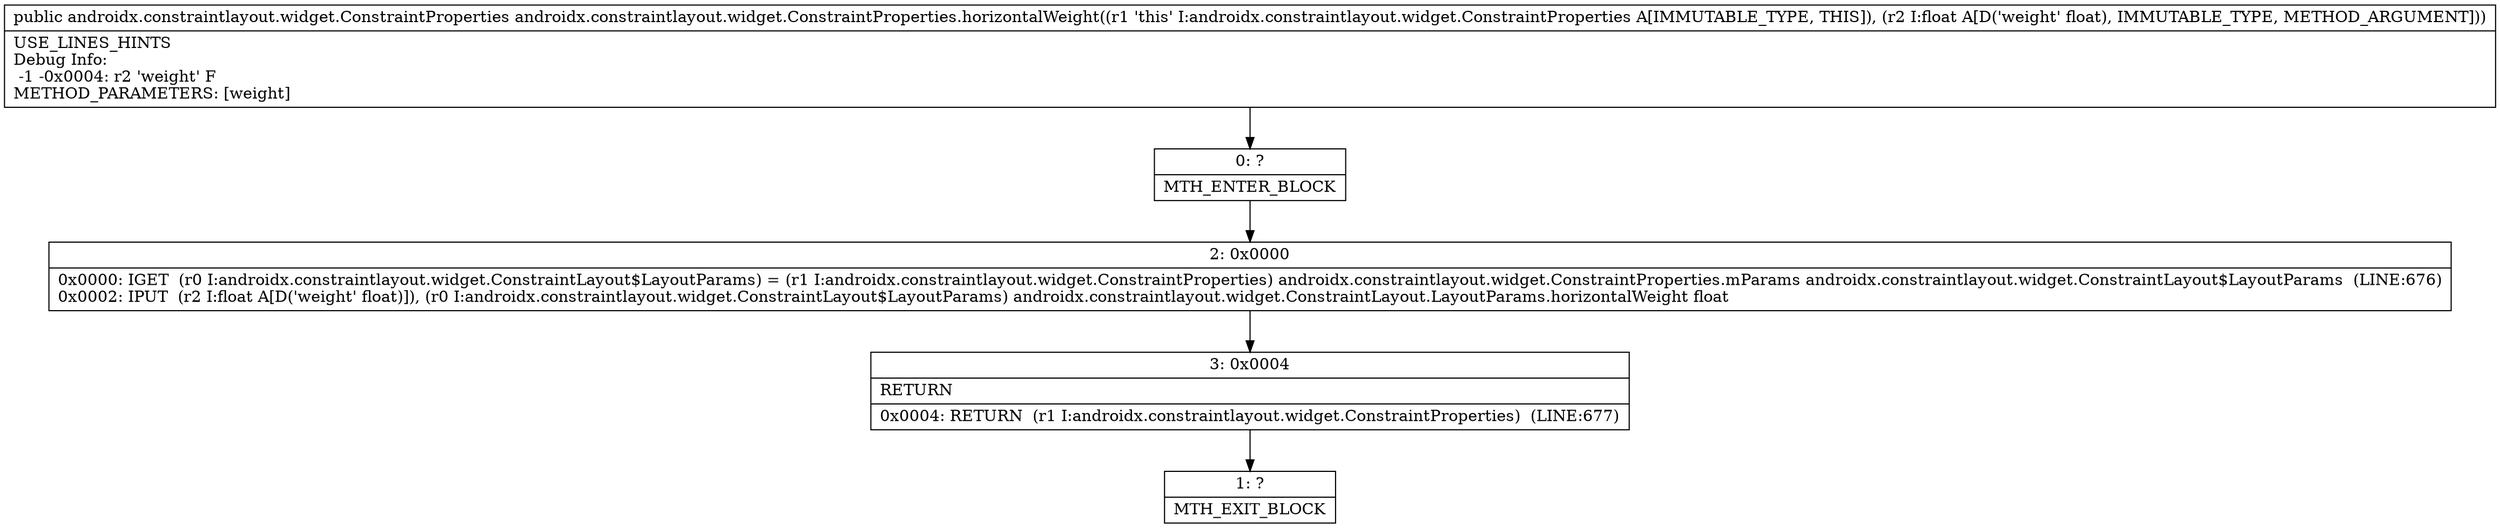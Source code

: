 digraph "CFG forandroidx.constraintlayout.widget.ConstraintProperties.horizontalWeight(F)Landroidx\/constraintlayout\/widget\/ConstraintProperties;" {
Node_0 [shape=record,label="{0\:\ ?|MTH_ENTER_BLOCK\l}"];
Node_2 [shape=record,label="{2\:\ 0x0000|0x0000: IGET  (r0 I:androidx.constraintlayout.widget.ConstraintLayout$LayoutParams) = (r1 I:androidx.constraintlayout.widget.ConstraintProperties) androidx.constraintlayout.widget.ConstraintProperties.mParams androidx.constraintlayout.widget.ConstraintLayout$LayoutParams  (LINE:676)\l0x0002: IPUT  (r2 I:float A[D('weight' float)]), (r0 I:androidx.constraintlayout.widget.ConstraintLayout$LayoutParams) androidx.constraintlayout.widget.ConstraintLayout.LayoutParams.horizontalWeight float \l}"];
Node_3 [shape=record,label="{3\:\ 0x0004|RETURN\l|0x0004: RETURN  (r1 I:androidx.constraintlayout.widget.ConstraintProperties)  (LINE:677)\l}"];
Node_1 [shape=record,label="{1\:\ ?|MTH_EXIT_BLOCK\l}"];
MethodNode[shape=record,label="{public androidx.constraintlayout.widget.ConstraintProperties androidx.constraintlayout.widget.ConstraintProperties.horizontalWeight((r1 'this' I:androidx.constraintlayout.widget.ConstraintProperties A[IMMUTABLE_TYPE, THIS]), (r2 I:float A[D('weight' float), IMMUTABLE_TYPE, METHOD_ARGUMENT]))  | USE_LINES_HINTS\lDebug Info:\l  \-1 \-0x0004: r2 'weight' F\lMETHOD_PARAMETERS: [weight]\l}"];
MethodNode -> Node_0;Node_0 -> Node_2;
Node_2 -> Node_3;
Node_3 -> Node_1;
}

